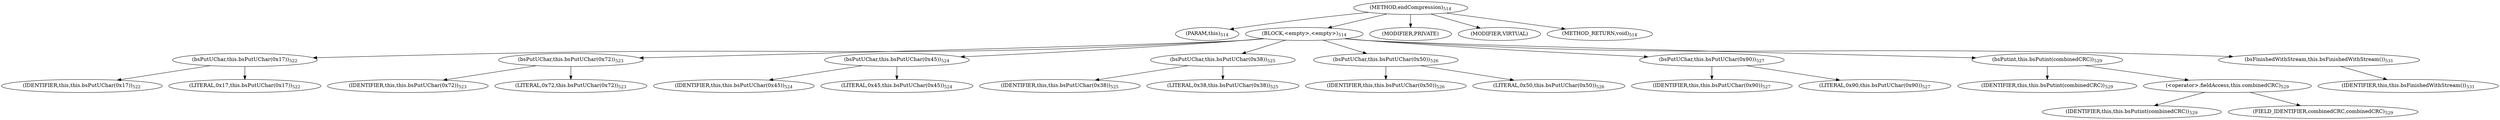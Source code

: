digraph "endCompression" {  
"1541" [label = <(METHOD,endCompression)<SUB>514</SUB>> ]
"39" [label = <(PARAM,this)<SUB>514</SUB>> ]
"1542" [label = <(BLOCK,&lt;empty&gt;,&lt;empty&gt;)<SUB>514</SUB>> ]
"1543" [label = <(bsPutUChar,this.bsPutUChar(0x17))<SUB>522</SUB>> ]
"38" [label = <(IDENTIFIER,this,this.bsPutUChar(0x17))<SUB>522</SUB>> ]
"1544" [label = <(LITERAL,0x17,this.bsPutUChar(0x17))<SUB>522</SUB>> ]
"1545" [label = <(bsPutUChar,this.bsPutUChar(0x72))<SUB>523</SUB>> ]
"40" [label = <(IDENTIFIER,this,this.bsPutUChar(0x72))<SUB>523</SUB>> ]
"1546" [label = <(LITERAL,0x72,this.bsPutUChar(0x72))<SUB>523</SUB>> ]
"1547" [label = <(bsPutUChar,this.bsPutUChar(0x45))<SUB>524</SUB>> ]
"41" [label = <(IDENTIFIER,this,this.bsPutUChar(0x45))<SUB>524</SUB>> ]
"1548" [label = <(LITERAL,0x45,this.bsPutUChar(0x45))<SUB>524</SUB>> ]
"1549" [label = <(bsPutUChar,this.bsPutUChar(0x38))<SUB>525</SUB>> ]
"42" [label = <(IDENTIFIER,this,this.bsPutUChar(0x38))<SUB>525</SUB>> ]
"1550" [label = <(LITERAL,0x38,this.bsPutUChar(0x38))<SUB>525</SUB>> ]
"1551" [label = <(bsPutUChar,this.bsPutUChar(0x50))<SUB>526</SUB>> ]
"43" [label = <(IDENTIFIER,this,this.bsPutUChar(0x50))<SUB>526</SUB>> ]
"1552" [label = <(LITERAL,0x50,this.bsPutUChar(0x50))<SUB>526</SUB>> ]
"1553" [label = <(bsPutUChar,this.bsPutUChar(0x90))<SUB>527</SUB>> ]
"44" [label = <(IDENTIFIER,this,this.bsPutUChar(0x90))<SUB>527</SUB>> ]
"1554" [label = <(LITERAL,0x90,this.bsPutUChar(0x90))<SUB>527</SUB>> ]
"1555" [label = <(bsPutint,this.bsPutint(combinedCRC))<SUB>529</SUB>> ]
"45" [label = <(IDENTIFIER,this,this.bsPutint(combinedCRC))<SUB>529</SUB>> ]
"1556" [label = <(&lt;operator&gt;.fieldAccess,this.combinedCRC)<SUB>529</SUB>> ]
"1557" [label = <(IDENTIFIER,this,this.bsPutint(combinedCRC))<SUB>529</SUB>> ]
"1558" [label = <(FIELD_IDENTIFIER,combinedCRC,combinedCRC)<SUB>529</SUB>> ]
"1559" [label = <(bsFinishedWithStream,this.bsFinishedWithStream())<SUB>531</SUB>> ]
"46" [label = <(IDENTIFIER,this,this.bsFinishedWithStream())<SUB>531</SUB>> ]
"1560" [label = <(MODIFIER,PRIVATE)> ]
"1561" [label = <(MODIFIER,VIRTUAL)> ]
"1562" [label = <(METHOD_RETURN,void)<SUB>514</SUB>> ]
  "1541" -> "39" 
  "1541" -> "1542" 
  "1541" -> "1560" 
  "1541" -> "1561" 
  "1541" -> "1562" 
  "1542" -> "1543" 
  "1542" -> "1545" 
  "1542" -> "1547" 
  "1542" -> "1549" 
  "1542" -> "1551" 
  "1542" -> "1553" 
  "1542" -> "1555" 
  "1542" -> "1559" 
  "1543" -> "38" 
  "1543" -> "1544" 
  "1545" -> "40" 
  "1545" -> "1546" 
  "1547" -> "41" 
  "1547" -> "1548" 
  "1549" -> "42" 
  "1549" -> "1550" 
  "1551" -> "43" 
  "1551" -> "1552" 
  "1553" -> "44" 
  "1553" -> "1554" 
  "1555" -> "45" 
  "1555" -> "1556" 
  "1556" -> "1557" 
  "1556" -> "1558" 
  "1559" -> "46" 
}
